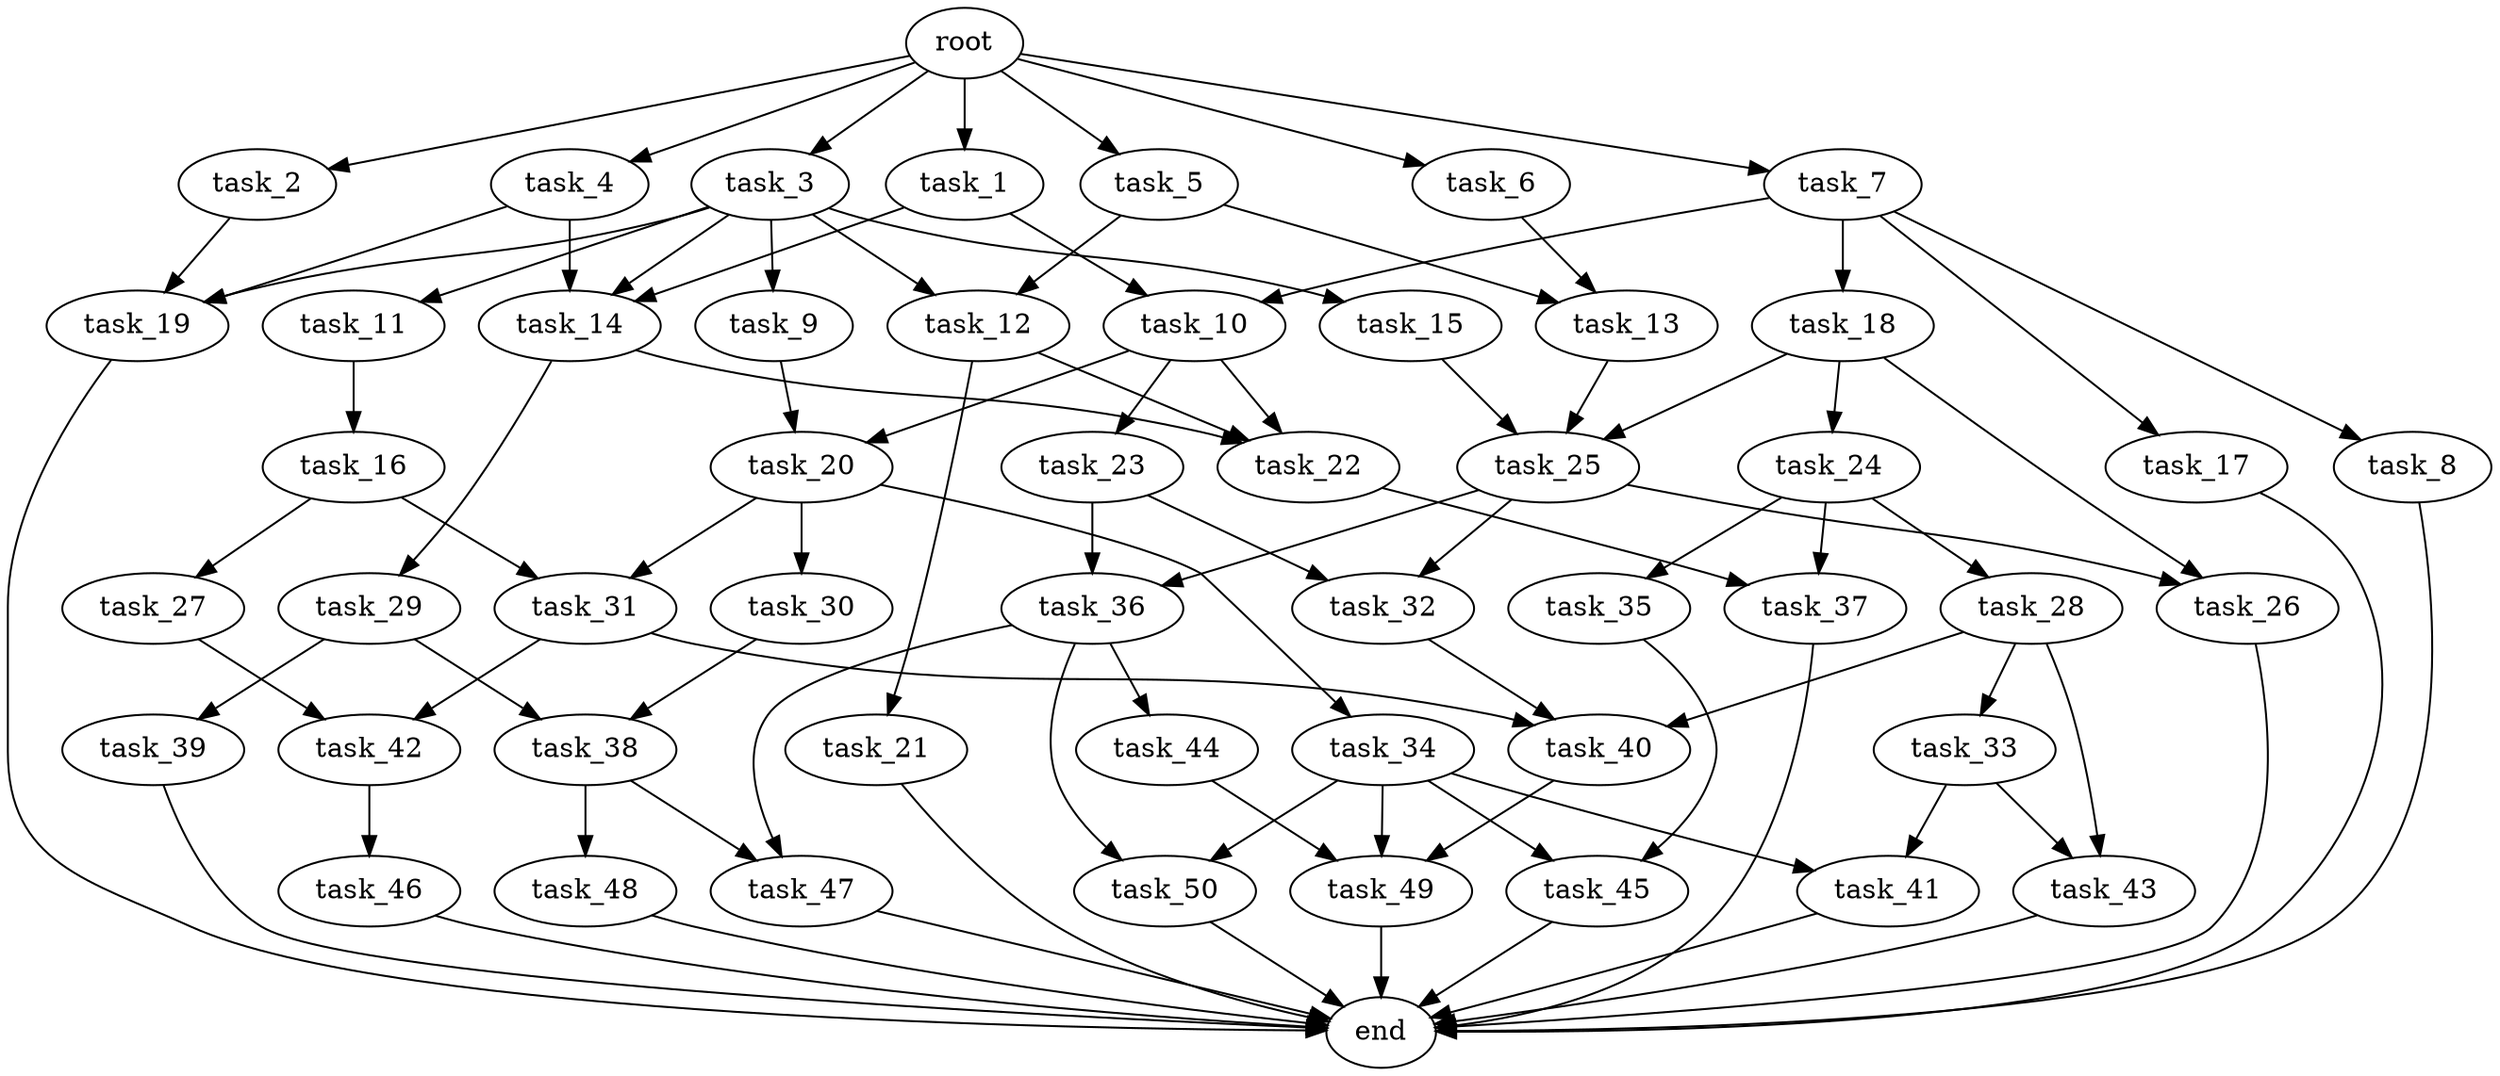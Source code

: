 digraph G {
  root [size="0.000000e+00"];
  task_1 [size="2.128862e+07"];
  task_2 [size="7.277486e+09"];
  task_3 [size="1.209091e+09"];
  task_4 [size="9.888466e+09"];
  task_5 [size="1.193483e+09"];
  task_6 [size="3.007667e+09"];
  task_7 [size="4.013886e+09"];
  task_8 [size="2.546531e+09"];
  task_9 [size="7.125927e+09"];
  task_10 [size="8.181772e+08"];
  task_11 [size="1.031608e+09"];
  task_12 [size="5.825653e+09"];
  task_13 [size="5.048868e+09"];
  task_14 [size="6.044460e+08"];
  task_15 [size="5.766047e+09"];
  task_16 [size="3.633045e+09"];
  task_17 [size="3.035008e+09"];
  task_18 [size="7.314813e+09"];
  task_19 [size="3.020435e+09"];
  task_20 [size="9.183208e+09"];
  task_21 [size="2.129644e+09"];
  task_22 [size="7.316960e+09"];
  task_23 [size="7.696408e+09"];
  task_24 [size="5.162287e+09"];
  task_25 [size="5.466654e+09"];
  task_26 [size="6.515696e+09"];
  task_27 [size="3.365483e+09"];
  task_28 [size="7.104772e+09"];
  task_29 [size="2.412513e+09"];
  task_30 [size="9.999889e+09"];
  task_31 [size="6.691385e+09"];
  task_32 [size="9.704913e+09"];
  task_33 [size="5.596119e+09"];
  task_34 [size="8.387985e+09"];
  task_35 [size="7.280362e+09"];
  task_36 [size="4.585453e+09"];
  task_37 [size="5.660045e+08"];
  task_38 [size="5.603615e+09"];
  task_39 [size="8.873674e+09"];
  task_40 [size="6.325598e+09"];
  task_41 [size="3.407029e+09"];
  task_42 [size="1.726646e+09"];
  task_43 [size="9.314283e+09"];
  task_44 [size="1.569084e+09"];
  task_45 [size="7.509892e+09"];
  task_46 [size="7.271011e+09"];
  task_47 [size="5.549717e+09"];
  task_48 [size="3.089117e+08"];
  task_49 [size="9.689153e+09"];
  task_50 [size="7.549762e+09"];
  end [size="0.000000e+00"];

  root -> task_1 [size="1.000000e-12"];
  root -> task_2 [size="1.000000e-12"];
  root -> task_3 [size="1.000000e-12"];
  root -> task_4 [size="1.000000e-12"];
  root -> task_5 [size="1.000000e-12"];
  root -> task_6 [size="1.000000e-12"];
  root -> task_7 [size="1.000000e-12"];
  task_1 -> task_10 [size="4.090886e+07"];
  task_1 -> task_14 [size="2.014820e+07"];
  task_2 -> task_19 [size="1.006812e+08"];
  task_3 -> task_9 [size="7.125927e+08"];
  task_3 -> task_11 [size="1.031608e+08"];
  task_3 -> task_12 [size="2.912827e+08"];
  task_3 -> task_14 [size="2.014820e+07"];
  task_3 -> task_15 [size="5.766047e+08"];
  task_3 -> task_19 [size="1.006812e+08"];
  task_4 -> task_14 [size="2.014820e+07"];
  task_4 -> task_19 [size="1.006812e+08"];
  task_5 -> task_12 [size="2.912827e+08"];
  task_5 -> task_13 [size="2.524434e+08"];
  task_6 -> task_13 [size="2.524434e+08"];
  task_7 -> task_8 [size="2.546531e+08"];
  task_7 -> task_10 [size="4.090886e+07"];
  task_7 -> task_17 [size="3.035008e+08"];
  task_7 -> task_18 [size="7.314813e+08"];
  task_8 -> end [size="1.000000e-12"];
  task_9 -> task_20 [size="4.591604e+08"];
  task_10 -> task_20 [size="4.591604e+08"];
  task_10 -> task_22 [size="2.438987e+08"];
  task_10 -> task_23 [size="7.696408e+08"];
  task_11 -> task_16 [size="3.633045e+08"];
  task_12 -> task_21 [size="2.129644e+08"];
  task_12 -> task_22 [size="2.438987e+08"];
  task_13 -> task_25 [size="1.822218e+08"];
  task_14 -> task_22 [size="2.438987e+08"];
  task_14 -> task_29 [size="2.412513e+08"];
  task_15 -> task_25 [size="1.822218e+08"];
  task_16 -> task_27 [size="3.365483e+08"];
  task_16 -> task_31 [size="3.345692e+08"];
  task_17 -> end [size="1.000000e-12"];
  task_18 -> task_24 [size="5.162287e+08"];
  task_18 -> task_25 [size="1.822218e+08"];
  task_18 -> task_26 [size="3.257848e+08"];
  task_19 -> end [size="1.000000e-12"];
  task_20 -> task_30 [size="9.999889e+08"];
  task_20 -> task_31 [size="3.345692e+08"];
  task_20 -> task_34 [size="8.387985e+08"];
  task_21 -> end [size="1.000000e-12"];
  task_22 -> task_37 [size="2.830023e+07"];
  task_23 -> task_32 [size="4.852456e+08"];
  task_23 -> task_36 [size="2.292727e+08"];
  task_24 -> task_28 [size="7.104772e+08"];
  task_24 -> task_35 [size="7.280362e+08"];
  task_24 -> task_37 [size="2.830023e+07"];
  task_25 -> task_26 [size="3.257848e+08"];
  task_25 -> task_32 [size="4.852456e+08"];
  task_25 -> task_36 [size="2.292727e+08"];
  task_26 -> end [size="1.000000e-12"];
  task_27 -> task_42 [size="8.633231e+07"];
  task_28 -> task_33 [size="5.596119e+08"];
  task_28 -> task_40 [size="2.108533e+08"];
  task_28 -> task_43 [size="4.657142e+08"];
  task_29 -> task_38 [size="2.801807e+08"];
  task_29 -> task_39 [size="8.873674e+08"];
  task_30 -> task_38 [size="2.801807e+08"];
  task_31 -> task_40 [size="2.108533e+08"];
  task_31 -> task_42 [size="8.633231e+07"];
  task_32 -> task_40 [size="2.108533e+08"];
  task_33 -> task_41 [size="1.703514e+08"];
  task_33 -> task_43 [size="4.657142e+08"];
  task_34 -> task_41 [size="1.703514e+08"];
  task_34 -> task_45 [size="3.754946e+08"];
  task_34 -> task_49 [size="3.229718e+08"];
  task_34 -> task_50 [size="3.774881e+08"];
  task_35 -> task_45 [size="3.754946e+08"];
  task_36 -> task_44 [size="1.569084e+08"];
  task_36 -> task_47 [size="2.774858e+08"];
  task_36 -> task_50 [size="3.774881e+08"];
  task_37 -> end [size="1.000000e-12"];
  task_38 -> task_47 [size="2.774858e+08"];
  task_38 -> task_48 [size="3.089117e+07"];
  task_39 -> end [size="1.000000e-12"];
  task_40 -> task_49 [size="3.229718e+08"];
  task_41 -> end [size="1.000000e-12"];
  task_42 -> task_46 [size="7.271011e+08"];
  task_43 -> end [size="1.000000e-12"];
  task_44 -> task_49 [size="3.229718e+08"];
  task_45 -> end [size="1.000000e-12"];
  task_46 -> end [size="1.000000e-12"];
  task_47 -> end [size="1.000000e-12"];
  task_48 -> end [size="1.000000e-12"];
  task_49 -> end [size="1.000000e-12"];
  task_50 -> end [size="1.000000e-12"];
}
